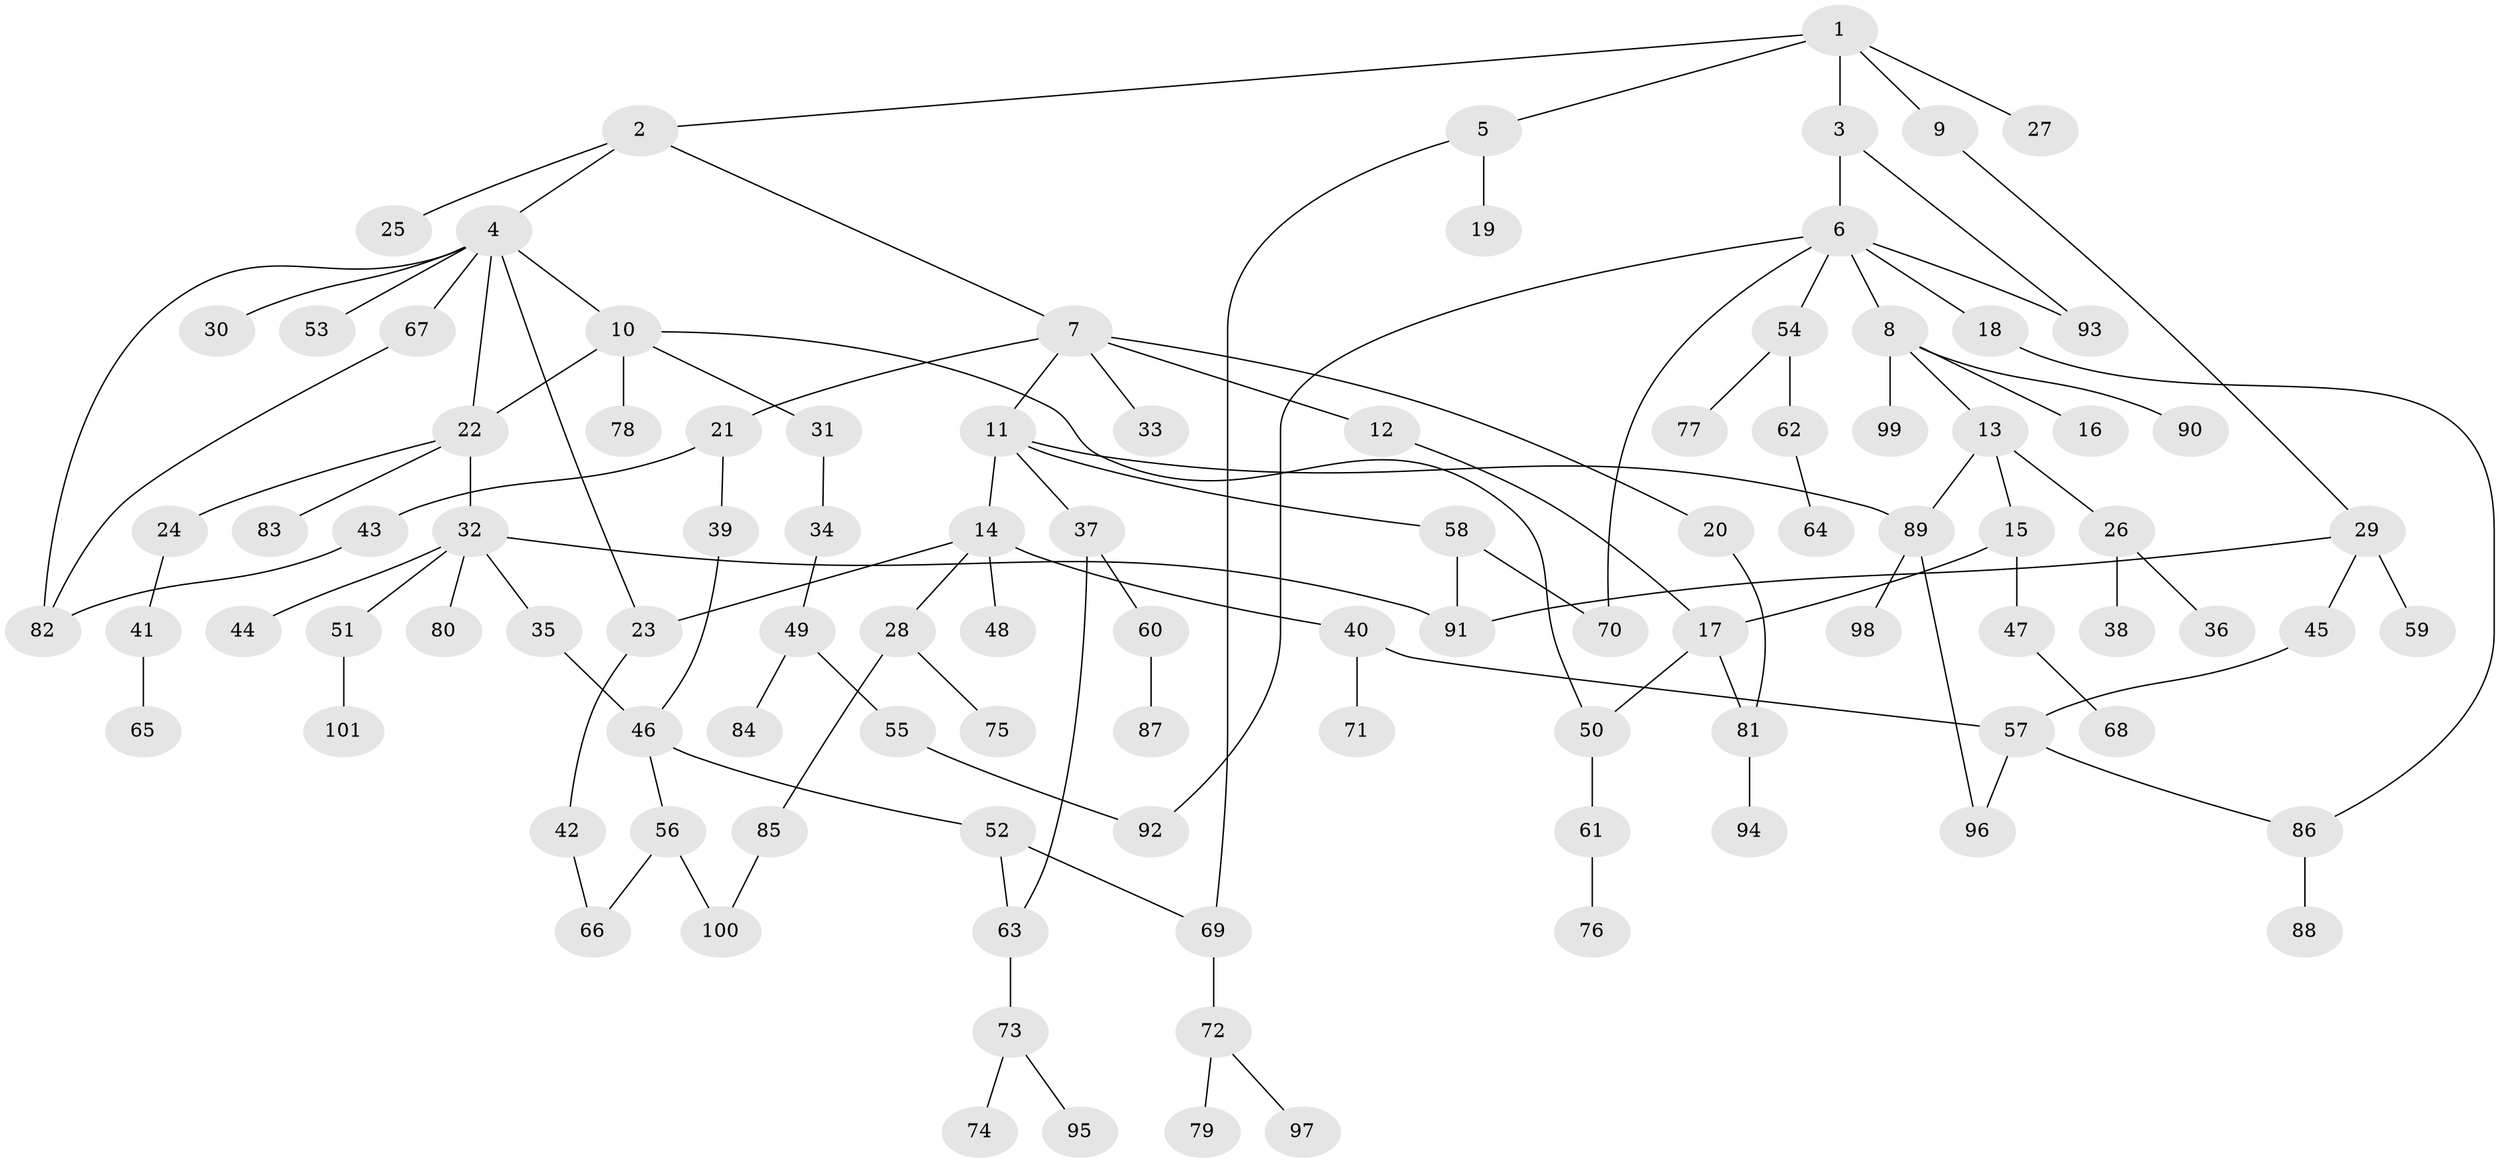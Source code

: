 // Generated by graph-tools (version 1.1) at 2025/01/03/09/25 03:01:08]
// undirected, 101 vertices, 121 edges
graph export_dot {
graph [start="1"]
  node [color=gray90,style=filled];
  1;
  2;
  3;
  4;
  5;
  6;
  7;
  8;
  9;
  10;
  11;
  12;
  13;
  14;
  15;
  16;
  17;
  18;
  19;
  20;
  21;
  22;
  23;
  24;
  25;
  26;
  27;
  28;
  29;
  30;
  31;
  32;
  33;
  34;
  35;
  36;
  37;
  38;
  39;
  40;
  41;
  42;
  43;
  44;
  45;
  46;
  47;
  48;
  49;
  50;
  51;
  52;
  53;
  54;
  55;
  56;
  57;
  58;
  59;
  60;
  61;
  62;
  63;
  64;
  65;
  66;
  67;
  68;
  69;
  70;
  71;
  72;
  73;
  74;
  75;
  76;
  77;
  78;
  79;
  80;
  81;
  82;
  83;
  84;
  85;
  86;
  87;
  88;
  89;
  90;
  91;
  92;
  93;
  94;
  95;
  96;
  97;
  98;
  99;
  100;
  101;
  1 -- 2;
  1 -- 3;
  1 -- 5;
  1 -- 9;
  1 -- 27;
  2 -- 4;
  2 -- 7;
  2 -- 25;
  3 -- 6;
  3 -- 93;
  4 -- 10;
  4 -- 22;
  4 -- 23;
  4 -- 30;
  4 -- 53;
  4 -- 67;
  4 -- 82;
  5 -- 19;
  5 -- 69;
  6 -- 8;
  6 -- 18;
  6 -- 54;
  6 -- 70;
  6 -- 92;
  6 -- 93;
  7 -- 11;
  7 -- 12;
  7 -- 20;
  7 -- 21;
  7 -- 33;
  8 -- 13;
  8 -- 16;
  8 -- 90;
  8 -- 99;
  9 -- 29;
  10 -- 31;
  10 -- 50;
  10 -- 78;
  10 -- 22;
  11 -- 14;
  11 -- 37;
  11 -- 58;
  11 -- 89;
  12 -- 17;
  13 -- 15;
  13 -- 26;
  13 -- 89;
  14 -- 28;
  14 -- 40;
  14 -- 48;
  14 -- 23;
  15 -- 17;
  15 -- 47;
  17 -- 81;
  17 -- 50;
  18 -- 86;
  20 -- 81;
  21 -- 39;
  21 -- 43;
  22 -- 24;
  22 -- 32;
  22 -- 83;
  23 -- 42;
  24 -- 41;
  26 -- 36;
  26 -- 38;
  28 -- 75;
  28 -- 85;
  29 -- 45;
  29 -- 59;
  29 -- 91;
  31 -- 34;
  32 -- 35;
  32 -- 44;
  32 -- 51;
  32 -- 80;
  32 -- 91;
  34 -- 49;
  35 -- 46;
  37 -- 60;
  37 -- 63;
  39 -- 46;
  40 -- 71;
  40 -- 57;
  41 -- 65;
  42 -- 66;
  43 -- 82;
  45 -- 57;
  46 -- 52;
  46 -- 56;
  47 -- 68;
  49 -- 55;
  49 -- 84;
  50 -- 61;
  51 -- 101;
  52 -- 63;
  52 -- 69;
  54 -- 62;
  54 -- 77;
  55 -- 92;
  56 -- 66;
  56 -- 100;
  57 -- 86;
  57 -- 96;
  58 -- 91;
  58 -- 70;
  60 -- 87;
  61 -- 76;
  62 -- 64;
  63 -- 73;
  67 -- 82;
  69 -- 72;
  72 -- 79;
  72 -- 97;
  73 -- 74;
  73 -- 95;
  81 -- 94;
  85 -- 100;
  86 -- 88;
  89 -- 96;
  89 -- 98;
}
